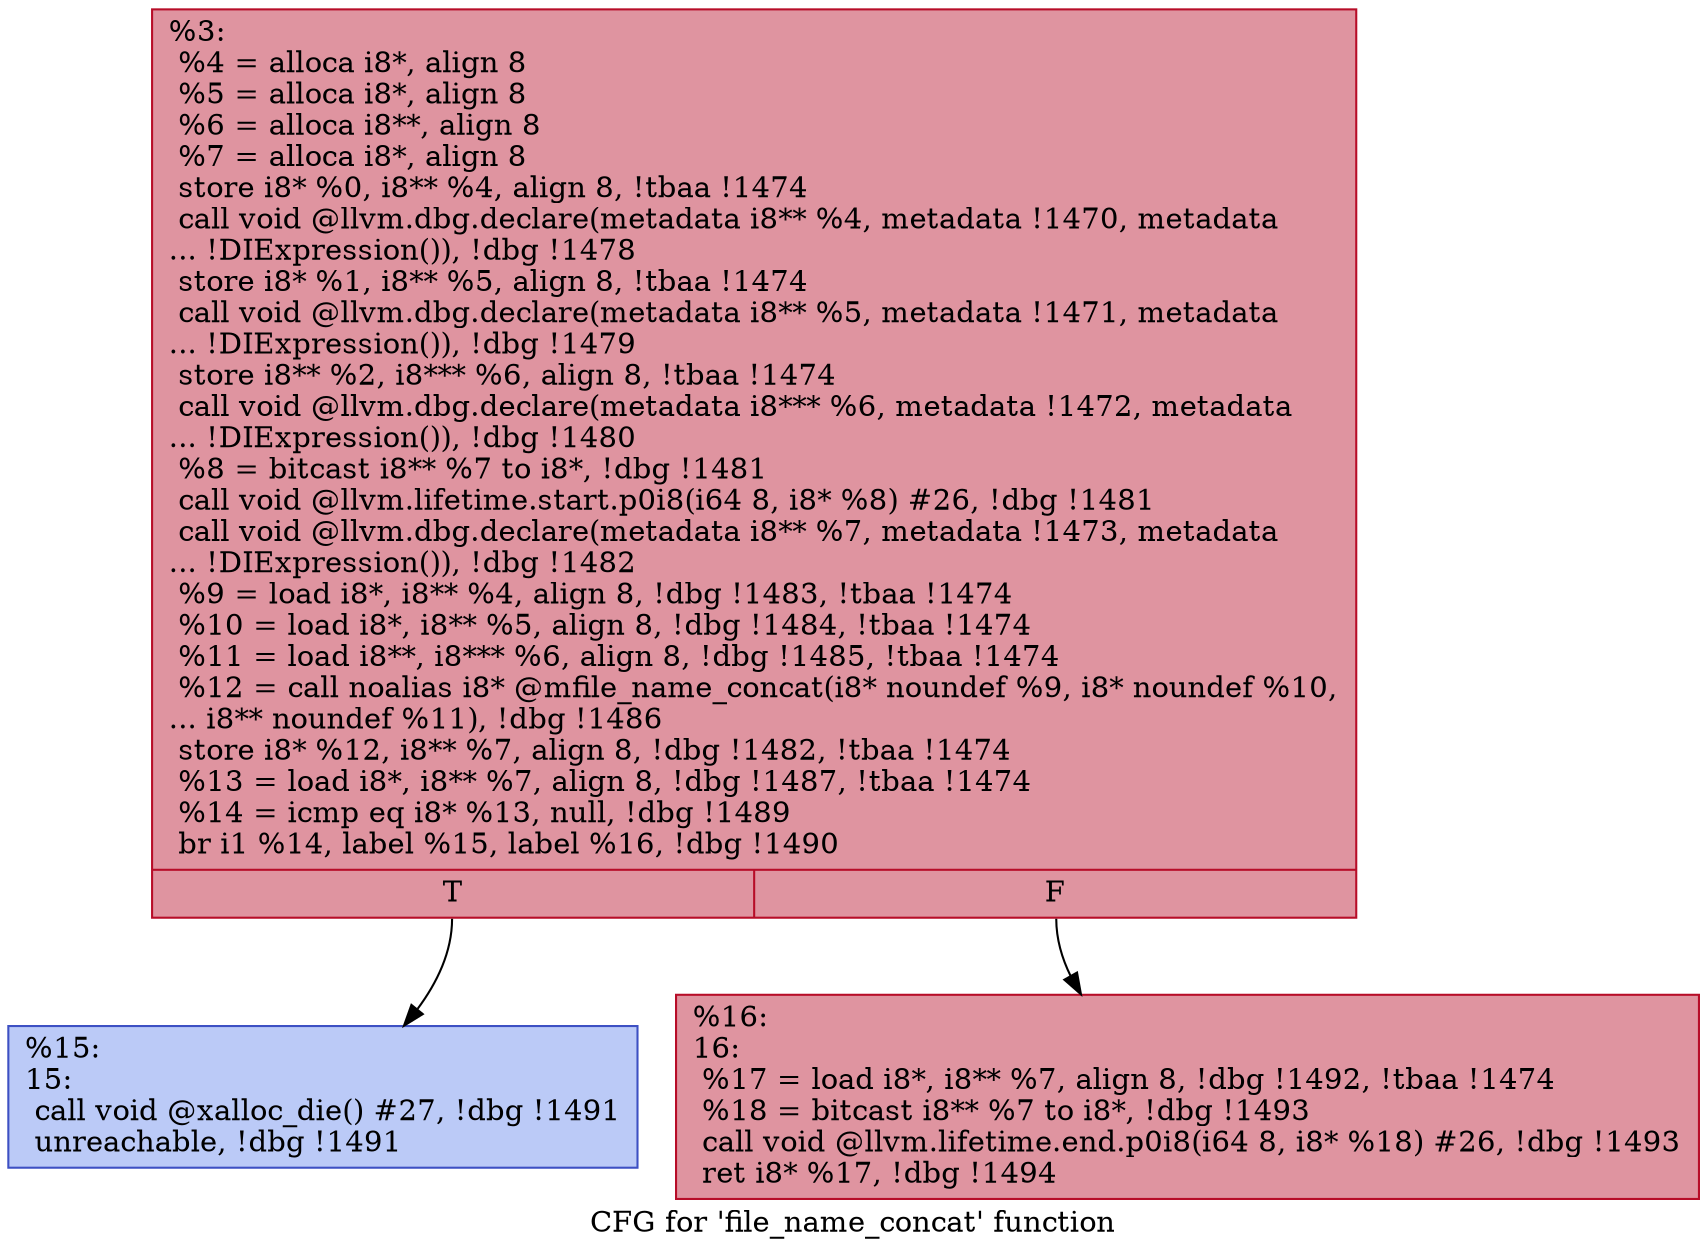digraph "CFG for 'file_name_concat' function" {
	label="CFG for 'file_name_concat' function";

	Node0xfcce80 [shape=record,color="#b70d28ff", style=filled, fillcolor="#b70d2870",label="{%3:\l  %4 = alloca i8*, align 8\l  %5 = alloca i8*, align 8\l  %6 = alloca i8**, align 8\l  %7 = alloca i8*, align 8\l  store i8* %0, i8** %4, align 8, !tbaa !1474\l  call void @llvm.dbg.declare(metadata i8** %4, metadata !1470, metadata\l... !DIExpression()), !dbg !1478\l  store i8* %1, i8** %5, align 8, !tbaa !1474\l  call void @llvm.dbg.declare(metadata i8** %5, metadata !1471, metadata\l... !DIExpression()), !dbg !1479\l  store i8** %2, i8*** %6, align 8, !tbaa !1474\l  call void @llvm.dbg.declare(metadata i8*** %6, metadata !1472, metadata\l... !DIExpression()), !dbg !1480\l  %8 = bitcast i8** %7 to i8*, !dbg !1481\l  call void @llvm.lifetime.start.p0i8(i64 8, i8* %8) #26, !dbg !1481\l  call void @llvm.dbg.declare(metadata i8** %7, metadata !1473, metadata\l... !DIExpression()), !dbg !1482\l  %9 = load i8*, i8** %4, align 8, !dbg !1483, !tbaa !1474\l  %10 = load i8*, i8** %5, align 8, !dbg !1484, !tbaa !1474\l  %11 = load i8**, i8*** %6, align 8, !dbg !1485, !tbaa !1474\l  %12 = call noalias i8* @mfile_name_concat(i8* noundef %9, i8* noundef %10,\l... i8** noundef %11), !dbg !1486\l  store i8* %12, i8** %7, align 8, !dbg !1482, !tbaa !1474\l  %13 = load i8*, i8** %7, align 8, !dbg !1487, !tbaa !1474\l  %14 = icmp eq i8* %13, null, !dbg !1489\l  br i1 %14, label %15, label %16, !dbg !1490\l|{<s0>T|<s1>F}}"];
	Node0xfcce80:s0 -> Node0xfcced0;
	Node0xfcce80:s1 -> Node0xfccf20;
	Node0xfcced0 [shape=record,color="#3d50c3ff", style=filled, fillcolor="#6687ed70",label="{%15:\l15:                                               \l  call void @xalloc_die() #27, !dbg !1491\l  unreachable, !dbg !1491\l}"];
	Node0xfccf20 [shape=record,color="#b70d28ff", style=filled, fillcolor="#b70d2870",label="{%16:\l16:                                               \l  %17 = load i8*, i8** %7, align 8, !dbg !1492, !tbaa !1474\l  %18 = bitcast i8** %7 to i8*, !dbg !1493\l  call void @llvm.lifetime.end.p0i8(i64 8, i8* %18) #26, !dbg !1493\l  ret i8* %17, !dbg !1494\l}"];
}

